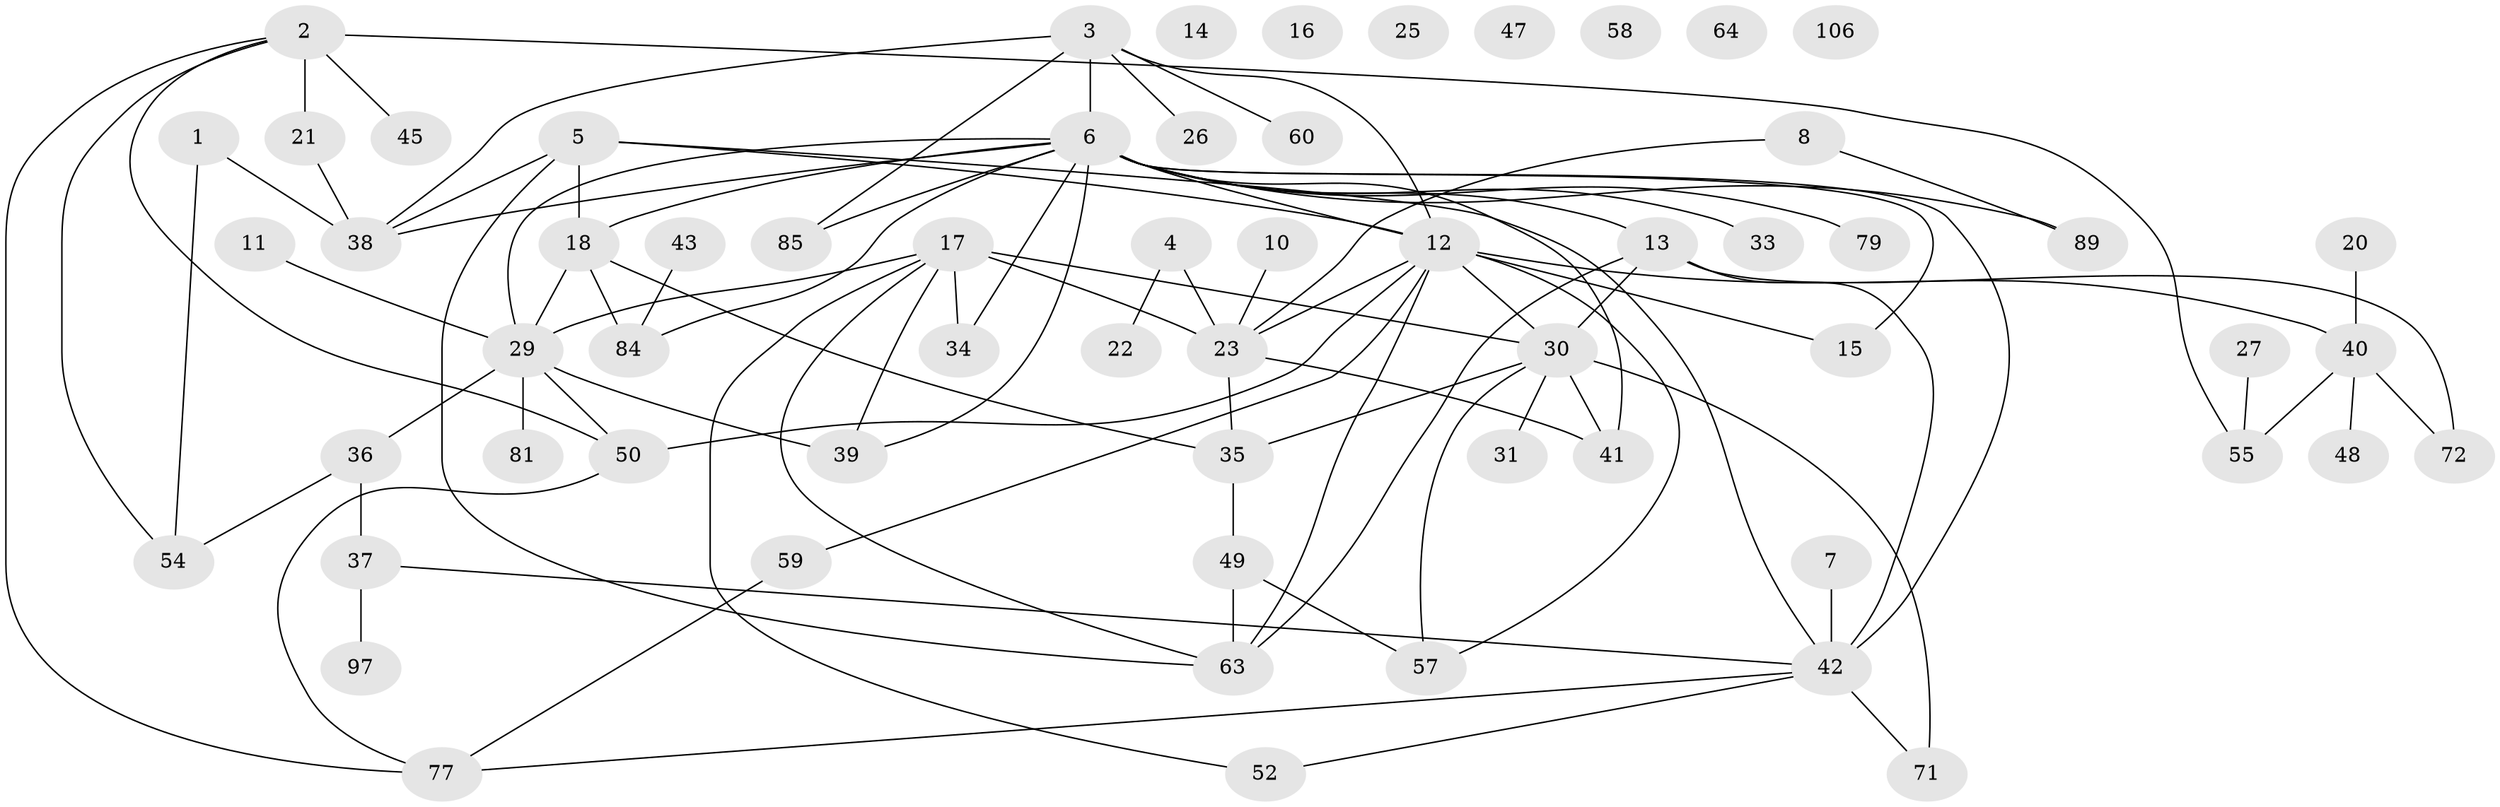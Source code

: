 // original degree distribution, {3: 0.1774193548387097, 6: 0.008064516129032258, 5: 0.12096774193548387, 2: 0.20161290322580644, 4: 0.1693548387096774, 1: 0.23387096774193547, 8: 0.03225806451612903, 0: 0.056451612903225805}
// Generated by graph-tools (version 1.1) at 2025/12/03/09/25 04:12:54]
// undirected, 62 vertices, 93 edges
graph export_dot {
graph [start="1"]
  node [color=gray90,style=filled];
  1 [super="+87+46+19"];
  2 [super="+124"];
  3 [super="+9+28"];
  4;
  5;
  6 [super="+112+94+24"];
  7;
  8;
  10 [super="+82"];
  11 [super="+83"];
  12 [super="+66+86"];
  13 [super="+68"];
  14;
  15;
  16;
  17 [super="+53"];
  18 [super="+100+32"];
  20;
  21 [super="+88"];
  22 [super="+114"];
  23 [super="+74"];
  25;
  26;
  27 [super="+117"];
  29 [super="+76"];
  30 [super="+62"];
  31;
  33;
  34 [super="+61"];
  35 [super="+118"];
  36;
  37 [super="+67+78"];
  38 [super="+80"];
  39 [super="+119"];
  40 [super="+44+101"];
  41 [super="+90+107"];
  42 [super="+92+93"];
  43 [super="+70"];
  45;
  47;
  48;
  49;
  50 [super="+116"];
  52;
  54;
  55;
  57 [super="+99+95"];
  58;
  59 [super="+111"];
  60;
  63;
  64;
  71;
  72;
  77;
  79;
  81;
  84;
  85 [super="+123"];
  89 [super="+103"];
  97;
  106;
  1 -- 54;
  1 -- 38;
  2 -- 45 [weight=2];
  2 -- 54;
  2 -- 77;
  2 -- 50;
  2 -- 55;
  2 -- 21;
  3 -- 26;
  3 -- 85;
  3 -- 12;
  3 -- 60;
  3 -- 38 [weight=2];
  3 -- 6 [weight=3];
  4 -- 22;
  4 -- 23;
  5 -- 63;
  5 -- 42;
  5 -- 12;
  5 -- 38;
  5 -- 18;
  6 -- 33;
  6 -- 38 [weight=4];
  6 -- 39;
  6 -- 12 [weight=2];
  6 -- 15;
  6 -- 89 [weight=2];
  6 -- 42;
  6 -- 29;
  6 -- 34;
  6 -- 41;
  6 -- 79;
  6 -- 18;
  6 -- 84;
  6 -- 85;
  6 -- 13 [weight=2];
  7 -- 42;
  8 -- 89;
  8 -- 23;
  10 -- 23;
  11 -- 29;
  12 -- 30;
  12 -- 63;
  12 -- 57;
  12 -- 50;
  12 -- 40 [weight=2];
  12 -- 59;
  12 -- 15;
  12 -- 23;
  13 -- 72;
  13 -- 42;
  13 -- 30;
  13 -- 63;
  17 -- 63;
  17 -- 52;
  17 -- 39;
  17 -- 29;
  17 -- 30 [weight=2];
  17 -- 23;
  17 -- 34;
  18 -- 35 [weight=2];
  18 -- 84;
  18 -- 29;
  20 -- 40;
  21 -- 38;
  23 -- 41;
  23 -- 35;
  27 -- 55;
  29 -- 36;
  29 -- 39;
  29 -- 81;
  29 -- 50;
  30 -- 35;
  30 -- 71 [weight=2];
  30 -- 41;
  30 -- 31;
  30 -- 57;
  35 -- 49;
  36 -- 54;
  36 -- 37;
  37 -- 97;
  37 -- 42;
  40 -- 55;
  40 -- 72;
  40 -- 48;
  42 -- 71 [weight=2];
  42 -- 52;
  42 -- 77;
  43 -- 84;
  49 -- 63;
  49 -- 57;
  50 -- 77;
  59 -- 77;
}
